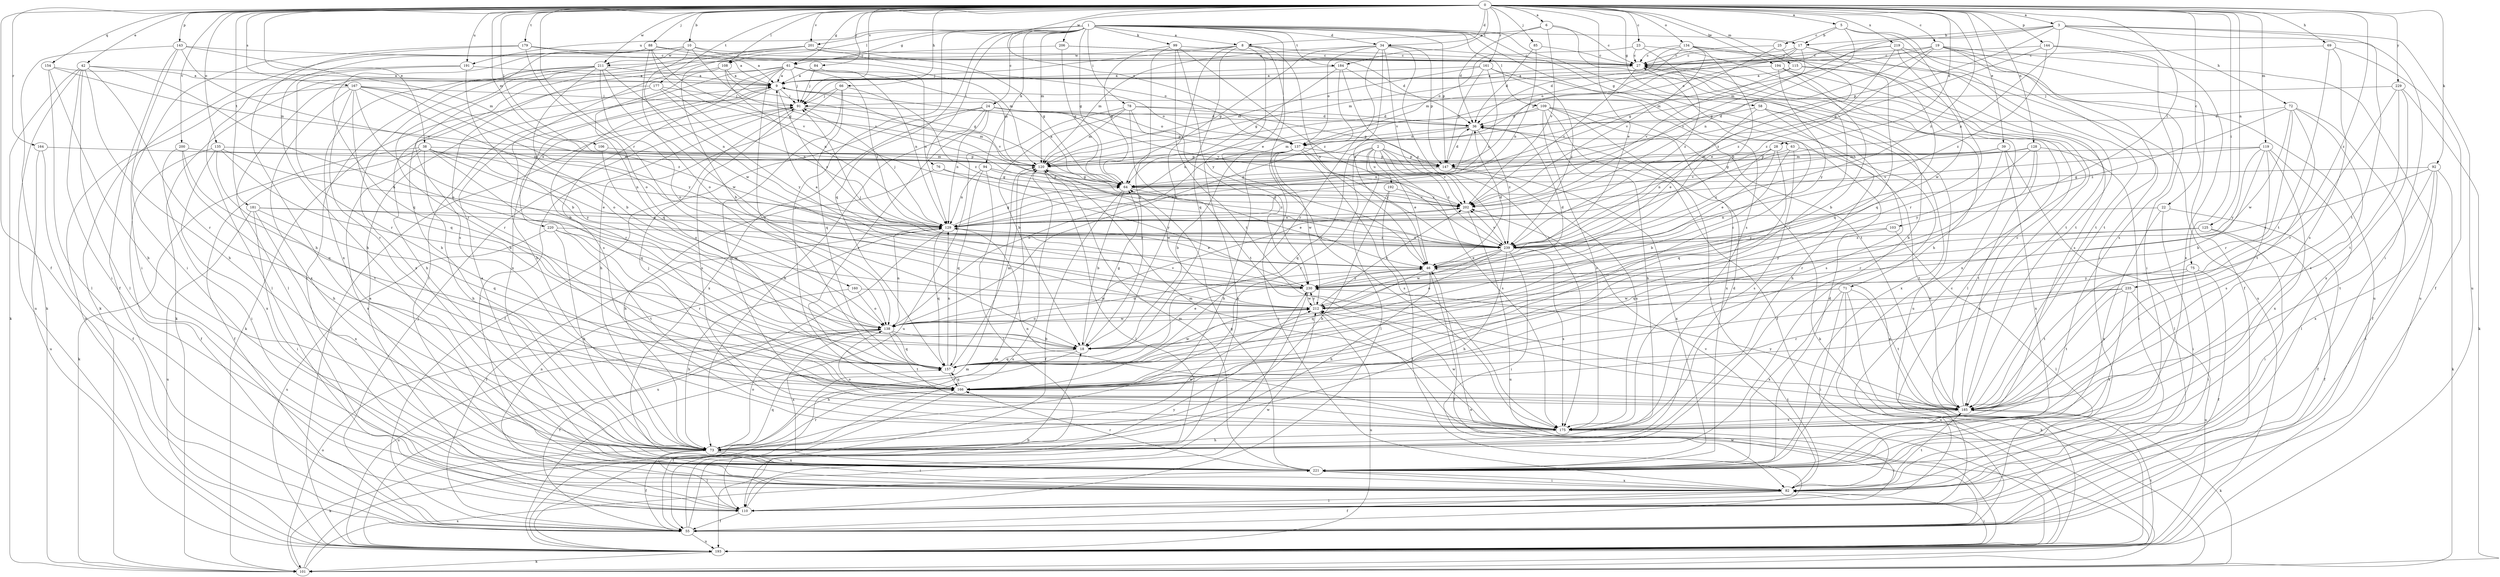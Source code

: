strict digraph  {
0;
1;
2;
3;
5;
6;
8;
9;
10;
17;
18;
19;
22;
23;
24;
25;
27;
28;
34;
36;
38;
39;
42;
46;
55;
58;
61;
63;
64;
66;
69;
71;
72;
73;
75;
76;
78;
82;
84;
85;
88;
91;
92;
94;
99;
101;
103;
106;
108;
109;
110;
115;
119;
120;
125;
128;
129;
134;
135;
137;
138;
143;
144;
147;
154;
157;
160;
161;
164;
166;
167;
175;
177;
179;
181;
184;
185;
191;
192;
193;
194;
200;
201;
202;
206;
211;
212;
219;
220;
221;
229;
230;
235;
239;
0 -> 3  [label=a];
0 -> 5  [label=a];
0 -> 6  [label=a];
0 -> 10  [label=b];
0 -> 19  [label=c];
0 -> 22  [label=c];
0 -> 23  [label=c];
0 -> 28  [label=d];
0 -> 34  [label=d];
0 -> 38  [label=e];
0 -> 39  [label=e];
0 -> 42  [label=e];
0 -> 46  [label=e];
0 -> 55  [label=f];
0 -> 58  [label=g];
0 -> 61  [label=g];
0 -> 66  [label=h];
0 -> 69  [label=h];
0 -> 75  [label=i];
0 -> 84  [label=j];
0 -> 85  [label=j];
0 -> 88  [label=j];
0 -> 91  [label=j];
0 -> 92  [label=k];
0 -> 103  [label=l];
0 -> 106  [label=l];
0 -> 108  [label=l];
0 -> 115  [label=m];
0 -> 119  [label=m];
0 -> 120  [label=m];
0 -> 125  [label=n];
0 -> 128  [label=n];
0 -> 134  [label=o];
0 -> 135  [label=o];
0 -> 137  [label=o];
0 -> 143  [label=p];
0 -> 144  [label=p];
0 -> 154  [label=q];
0 -> 160  [label=r];
0 -> 161  [label=r];
0 -> 164  [label=r];
0 -> 167  [label=s];
0 -> 177  [label=t];
0 -> 179  [label=t];
0 -> 181  [label=t];
0 -> 184  [label=t];
0 -> 191  [label=u];
0 -> 194  [label=v];
0 -> 200  [label=v];
0 -> 201  [label=v];
0 -> 206  [label=w];
0 -> 211  [label=w];
0 -> 219  [label=x];
0 -> 229  [label=y];
0 -> 235  [label=z];
0 -> 239  [label=z];
1 -> 8  [label=a];
1 -> 17  [label=b];
1 -> 24  [label=c];
1 -> 34  [label=d];
1 -> 46  [label=e];
1 -> 61  [label=g];
1 -> 63  [label=g];
1 -> 64  [label=g];
1 -> 71  [label=h];
1 -> 76  [label=i];
1 -> 78  [label=i];
1 -> 94  [label=k];
1 -> 99  [label=k];
1 -> 108  [label=l];
1 -> 109  [label=l];
1 -> 120  [label=m];
1 -> 147  [label=p];
1 -> 157  [label=q];
1 -> 166  [label=r];
1 -> 175  [label=s];
1 -> 184  [label=t];
1 -> 191  [label=u];
1 -> 201  [label=v];
2 -> 46  [label=e];
2 -> 110  [label=l];
2 -> 147  [label=p];
2 -> 157  [label=q];
2 -> 166  [label=r];
2 -> 175  [label=s];
2 -> 192  [label=u];
2 -> 202  [label=v];
2 -> 239  [label=z];
3 -> 17  [label=b];
3 -> 72  [label=h];
3 -> 82  [label=i];
3 -> 120  [label=m];
3 -> 129  [label=n];
3 -> 137  [label=o];
3 -> 147  [label=p];
3 -> 185  [label=t];
3 -> 193  [label=u];
5 -> 17  [label=b];
5 -> 25  [label=c];
5 -> 82  [label=i];
5 -> 129  [label=n];
5 -> 166  [label=r];
6 -> 8  [label=a];
6 -> 27  [label=c];
6 -> 36  [label=d];
6 -> 73  [label=h];
6 -> 202  [label=v];
8 -> 18  [label=b];
8 -> 27  [label=c];
8 -> 46  [label=e];
8 -> 91  [label=j];
8 -> 157  [label=q];
8 -> 175  [label=s];
8 -> 193  [label=u];
8 -> 211  [label=w];
9 -> 91  [label=j];
9 -> 137  [label=o];
9 -> 166  [label=r];
9 -> 202  [label=v];
9 -> 220  [label=x];
9 -> 239  [label=z];
10 -> 101  [label=k];
10 -> 120  [label=m];
10 -> 137  [label=o];
10 -> 202  [label=v];
10 -> 211  [label=w];
10 -> 212  [label=w];
10 -> 221  [label=x];
17 -> 27  [label=c];
17 -> 137  [label=o];
17 -> 147  [label=p];
17 -> 157  [label=q];
17 -> 185  [label=t];
17 -> 202  [label=v];
18 -> 46  [label=e];
18 -> 64  [label=g];
18 -> 73  [label=h];
18 -> 157  [label=q];
19 -> 27  [label=c];
19 -> 55  [label=f];
19 -> 64  [label=g];
19 -> 82  [label=i];
19 -> 120  [label=m];
19 -> 185  [label=t];
19 -> 193  [label=u];
19 -> 239  [label=z];
22 -> 55  [label=f];
22 -> 82  [label=i];
22 -> 129  [label=n];
22 -> 221  [label=x];
23 -> 27  [label=c];
23 -> 73  [label=h];
23 -> 137  [label=o];
23 -> 239  [label=z];
24 -> 36  [label=d];
24 -> 55  [label=f];
24 -> 73  [label=h];
24 -> 129  [label=n];
24 -> 137  [label=o];
24 -> 147  [label=p];
24 -> 166  [label=r];
24 -> 202  [label=v];
24 -> 221  [label=x];
25 -> 27  [label=c];
25 -> 64  [label=g];
25 -> 239  [label=z];
27 -> 9  [label=a];
27 -> 110  [label=l];
27 -> 166  [label=r];
27 -> 202  [label=v];
28 -> 46  [label=e];
28 -> 64  [label=g];
28 -> 147  [label=p];
28 -> 157  [label=q];
28 -> 239  [label=z];
34 -> 27  [label=c];
34 -> 46  [label=e];
34 -> 64  [label=g];
34 -> 120  [label=m];
34 -> 137  [label=o];
34 -> 147  [label=p];
34 -> 166  [label=r];
34 -> 175  [label=s];
34 -> 202  [label=v];
36 -> 120  [label=m];
36 -> 129  [label=n];
36 -> 137  [label=o];
36 -> 239  [label=z];
38 -> 46  [label=e];
38 -> 55  [label=f];
38 -> 73  [label=h];
38 -> 101  [label=k];
38 -> 129  [label=n];
38 -> 147  [label=p];
38 -> 157  [label=q];
38 -> 221  [label=x];
38 -> 230  [label=y];
39 -> 110  [label=l];
39 -> 120  [label=m];
39 -> 166  [label=r];
39 -> 202  [label=v];
39 -> 221  [label=x];
42 -> 9  [label=a];
42 -> 73  [label=h];
42 -> 82  [label=i];
42 -> 101  [label=k];
42 -> 110  [label=l];
42 -> 138  [label=o];
42 -> 166  [label=r];
42 -> 193  [label=u];
46 -> 36  [label=d];
46 -> 55  [label=f];
46 -> 73  [label=h];
46 -> 138  [label=o];
46 -> 157  [label=q];
46 -> 230  [label=y];
55 -> 18  [label=b];
55 -> 91  [label=j];
55 -> 193  [label=u];
55 -> 230  [label=y];
58 -> 36  [label=d];
58 -> 46  [label=e];
58 -> 73  [label=h];
58 -> 175  [label=s];
58 -> 221  [label=x];
61 -> 9  [label=a];
61 -> 73  [label=h];
61 -> 82  [label=i];
61 -> 91  [label=j];
61 -> 120  [label=m];
61 -> 129  [label=n];
61 -> 157  [label=q];
61 -> 175  [label=s];
61 -> 221  [label=x];
61 -> 239  [label=z];
63 -> 18  [label=b];
63 -> 147  [label=p];
63 -> 175  [label=s];
63 -> 185  [label=t];
64 -> 9  [label=a];
64 -> 18  [label=b];
64 -> 46  [label=e];
64 -> 55  [label=f];
64 -> 202  [label=v];
66 -> 73  [label=h];
66 -> 91  [label=j];
66 -> 157  [label=q];
66 -> 175  [label=s];
66 -> 239  [label=z];
69 -> 27  [label=c];
69 -> 55  [label=f];
69 -> 175  [label=s];
69 -> 185  [label=t];
71 -> 82  [label=i];
71 -> 101  [label=k];
71 -> 185  [label=t];
71 -> 193  [label=u];
71 -> 212  [label=w];
71 -> 221  [label=x];
72 -> 36  [label=d];
72 -> 55  [label=f];
72 -> 166  [label=r];
72 -> 175  [label=s];
72 -> 185  [label=t];
72 -> 212  [label=w];
72 -> 239  [label=z];
73 -> 36  [label=d];
73 -> 55  [label=f];
73 -> 82  [label=i];
73 -> 101  [label=k];
73 -> 110  [label=l];
73 -> 138  [label=o];
73 -> 157  [label=q];
73 -> 166  [label=r];
73 -> 212  [label=w];
73 -> 221  [label=x];
75 -> 55  [label=f];
75 -> 82  [label=i];
75 -> 185  [label=t];
75 -> 230  [label=y];
76 -> 64  [label=g];
76 -> 73  [label=h];
76 -> 230  [label=y];
78 -> 18  [label=b];
78 -> 36  [label=d];
78 -> 120  [label=m];
78 -> 147  [label=p];
78 -> 185  [label=t];
78 -> 193  [label=u];
78 -> 230  [label=y];
82 -> 55  [label=f];
82 -> 110  [label=l];
82 -> 185  [label=t];
82 -> 202  [label=v];
82 -> 221  [label=x];
84 -> 9  [label=a];
84 -> 91  [label=j];
84 -> 129  [label=n];
85 -> 27  [label=c];
85 -> 36  [label=d];
85 -> 129  [label=n];
88 -> 9  [label=a];
88 -> 27  [label=c];
88 -> 64  [label=g];
88 -> 73  [label=h];
88 -> 138  [label=o];
88 -> 157  [label=q];
88 -> 202  [label=v];
91 -> 36  [label=d];
91 -> 82  [label=i];
91 -> 120  [label=m];
91 -> 175  [label=s];
92 -> 64  [label=g];
92 -> 101  [label=k];
92 -> 110  [label=l];
92 -> 185  [label=t];
92 -> 221  [label=x];
92 -> 230  [label=y];
94 -> 64  [label=g];
94 -> 110  [label=l];
94 -> 129  [label=n];
94 -> 157  [label=q];
94 -> 239  [label=z];
99 -> 18  [label=b];
99 -> 27  [label=c];
99 -> 64  [label=g];
99 -> 185  [label=t];
99 -> 230  [label=y];
99 -> 239  [label=z];
101 -> 120  [label=m];
101 -> 138  [label=o];
101 -> 212  [label=w];
101 -> 221  [label=x];
103 -> 110  [label=l];
103 -> 157  [label=q];
103 -> 239  [label=z];
106 -> 120  [label=m];
106 -> 138  [label=o];
108 -> 9  [label=a];
108 -> 64  [label=g];
108 -> 129  [label=n];
108 -> 157  [label=q];
108 -> 166  [label=r];
109 -> 36  [label=d];
109 -> 55  [label=f];
109 -> 73  [label=h];
109 -> 82  [label=i];
109 -> 101  [label=k];
109 -> 129  [label=n];
109 -> 175  [label=s];
109 -> 221  [label=x];
110 -> 9  [label=a];
110 -> 27  [label=c];
110 -> 55  [label=f];
110 -> 129  [label=n];
110 -> 212  [label=w];
115 -> 9  [label=a];
115 -> 157  [label=q];
115 -> 175  [label=s];
115 -> 202  [label=v];
119 -> 18  [label=b];
119 -> 110  [label=l];
119 -> 120  [label=m];
119 -> 175  [label=s];
119 -> 202  [label=v];
119 -> 221  [label=x];
119 -> 230  [label=y];
120 -> 64  [label=g];
120 -> 110  [label=l];
120 -> 193  [label=u];
120 -> 212  [label=w];
125 -> 55  [label=f];
125 -> 82  [label=i];
125 -> 230  [label=y];
125 -> 239  [label=z];
128 -> 82  [label=i];
128 -> 120  [label=m];
128 -> 129  [label=n];
128 -> 166  [label=r];
128 -> 185  [label=t];
128 -> 230  [label=y];
129 -> 46  [label=e];
129 -> 55  [label=f];
129 -> 64  [label=g];
129 -> 91  [label=j];
129 -> 157  [label=q];
129 -> 193  [label=u];
129 -> 239  [label=z];
134 -> 27  [label=c];
134 -> 36  [label=d];
134 -> 46  [label=e];
134 -> 120  [label=m];
134 -> 185  [label=t];
134 -> 193  [label=u];
134 -> 202  [label=v];
135 -> 18  [label=b];
135 -> 55  [label=f];
135 -> 120  [label=m];
135 -> 129  [label=n];
135 -> 185  [label=t];
135 -> 221  [label=x];
137 -> 18  [label=b];
137 -> 73  [label=h];
137 -> 82  [label=i];
137 -> 138  [label=o];
137 -> 147  [label=p];
137 -> 175  [label=s];
137 -> 212  [label=w];
137 -> 239  [label=z];
138 -> 18  [label=b];
138 -> 55  [label=f];
138 -> 129  [label=n];
138 -> 157  [label=q];
138 -> 185  [label=t];
138 -> 193  [label=u];
138 -> 202  [label=v];
138 -> 212  [label=w];
138 -> 221  [label=x];
143 -> 27  [label=c];
143 -> 55  [label=f];
143 -> 82  [label=i];
143 -> 101  [label=k];
143 -> 120  [label=m];
143 -> 129  [label=n];
144 -> 27  [label=c];
144 -> 64  [label=g];
144 -> 175  [label=s];
144 -> 221  [label=x];
144 -> 239  [label=z];
147 -> 36  [label=d];
147 -> 64  [label=g];
147 -> 175  [label=s];
147 -> 221  [label=x];
154 -> 9  [label=a];
154 -> 73  [label=h];
154 -> 110  [label=l];
154 -> 120  [label=m];
157 -> 120  [label=m];
157 -> 129  [label=n];
157 -> 166  [label=r];
157 -> 212  [label=w];
160 -> 73  [label=h];
160 -> 138  [label=o];
160 -> 212  [label=w];
161 -> 9  [label=a];
161 -> 120  [label=m];
161 -> 129  [label=n];
161 -> 147  [label=p];
161 -> 193  [label=u];
161 -> 239  [label=z];
164 -> 55  [label=f];
164 -> 120  [label=m];
164 -> 193  [label=u];
166 -> 27  [label=c];
166 -> 55  [label=f];
166 -> 157  [label=q];
166 -> 185  [label=t];
167 -> 18  [label=b];
167 -> 91  [label=j];
167 -> 138  [label=o];
167 -> 157  [label=q];
167 -> 166  [label=r];
167 -> 193  [label=u];
167 -> 221  [label=x];
167 -> 230  [label=y];
167 -> 239  [label=z];
175 -> 73  [label=h];
175 -> 91  [label=j];
175 -> 110  [label=l];
175 -> 120  [label=m];
175 -> 129  [label=n];
175 -> 138  [label=o];
175 -> 212  [label=w];
177 -> 73  [label=h];
177 -> 91  [label=j];
177 -> 101  [label=k];
177 -> 129  [label=n];
177 -> 230  [label=y];
179 -> 9  [label=a];
179 -> 27  [label=c];
179 -> 73  [label=h];
179 -> 82  [label=i];
179 -> 138  [label=o];
181 -> 82  [label=i];
181 -> 129  [label=n];
181 -> 157  [label=q];
181 -> 193  [label=u];
181 -> 212  [label=w];
181 -> 221  [label=x];
184 -> 9  [label=a];
184 -> 64  [label=g];
184 -> 138  [label=o];
184 -> 185  [label=t];
184 -> 239  [label=z];
185 -> 27  [label=c];
185 -> 46  [label=e];
185 -> 101  [label=k];
185 -> 175  [label=s];
185 -> 230  [label=y];
191 -> 9  [label=a];
191 -> 18  [label=b];
191 -> 110  [label=l];
191 -> 166  [label=r];
192 -> 55  [label=f];
192 -> 73  [label=h];
192 -> 202  [label=v];
193 -> 46  [label=e];
193 -> 82  [label=i];
193 -> 91  [label=j];
193 -> 101  [label=k];
193 -> 120  [label=m];
193 -> 185  [label=t];
194 -> 9  [label=a];
194 -> 18  [label=b];
194 -> 193  [label=u];
194 -> 221  [label=x];
194 -> 230  [label=y];
200 -> 73  [label=h];
200 -> 82  [label=i];
200 -> 147  [label=p];
200 -> 157  [label=q];
201 -> 18  [label=b];
201 -> 27  [label=c];
201 -> 64  [label=g];
201 -> 166  [label=r];
201 -> 175  [label=s];
202 -> 129  [label=n];
202 -> 193  [label=u];
206 -> 27  [label=c];
206 -> 36  [label=d];
206 -> 64  [label=g];
206 -> 73  [label=h];
211 -> 9  [label=a];
211 -> 18  [label=b];
211 -> 82  [label=i];
211 -> 101  [label=k];
211 -> 110  [label=l];
211 -> 129  [label=n];
211 -> 138  [label=o];
211 -> 212  [label=w];
211 -> 221  [label=x];
212 -> 138  [label=o];
212 -> 193  [label=u];
212 -> 202  [label=v];
212 -> 230  [label=y];
219 -> 27  [label=c];
219 -> 120  [label=m];
219 -> 185  [label=t];
219 -> 193  [label=u];
219 -> 212  [label=w];
219 -> 239  [label=z];
220 -> 73  [label=h];
220 -> 166  [label=r];
220 -> 185  [label=t];
220 -> 193  [label=u];
220 -> 239  [label=z];
221 -> 9  [label=a];
221 -> 36  [label=d];
221 -> 64  [label=g];
221 -> 82  [label=i];
221 -> 120  [label=m];
221 -> 166  [label=r];
229 -> 91  [label=j];
229 -> 101  [label=k];
229 -> 166  [label=r];
229 -> 185  [label=t];
229 -> 221  [label=x];
230 -> 9  [label=a];
230 -> 36  [label=d];
230 -> 91  [label=j];
230 -> 110  [label=l];
230 -> 212  [label=w];
235 -> 166  [label=r];
235 -> 185  [label=t];
235 -> 193  [label=u];
235 -> 212  [label=w];
235 -> 221  [label=x];
239 -> 46  [label=e];
239 -> 73  [label=h];
239 -> 82  [label=i];
239 -> 129  [label=n];
239 -> 138  [label=o];
239 -> 175  [label=s];
239 -> 202  [label=v];
239 -> 212  [label=w];
}

